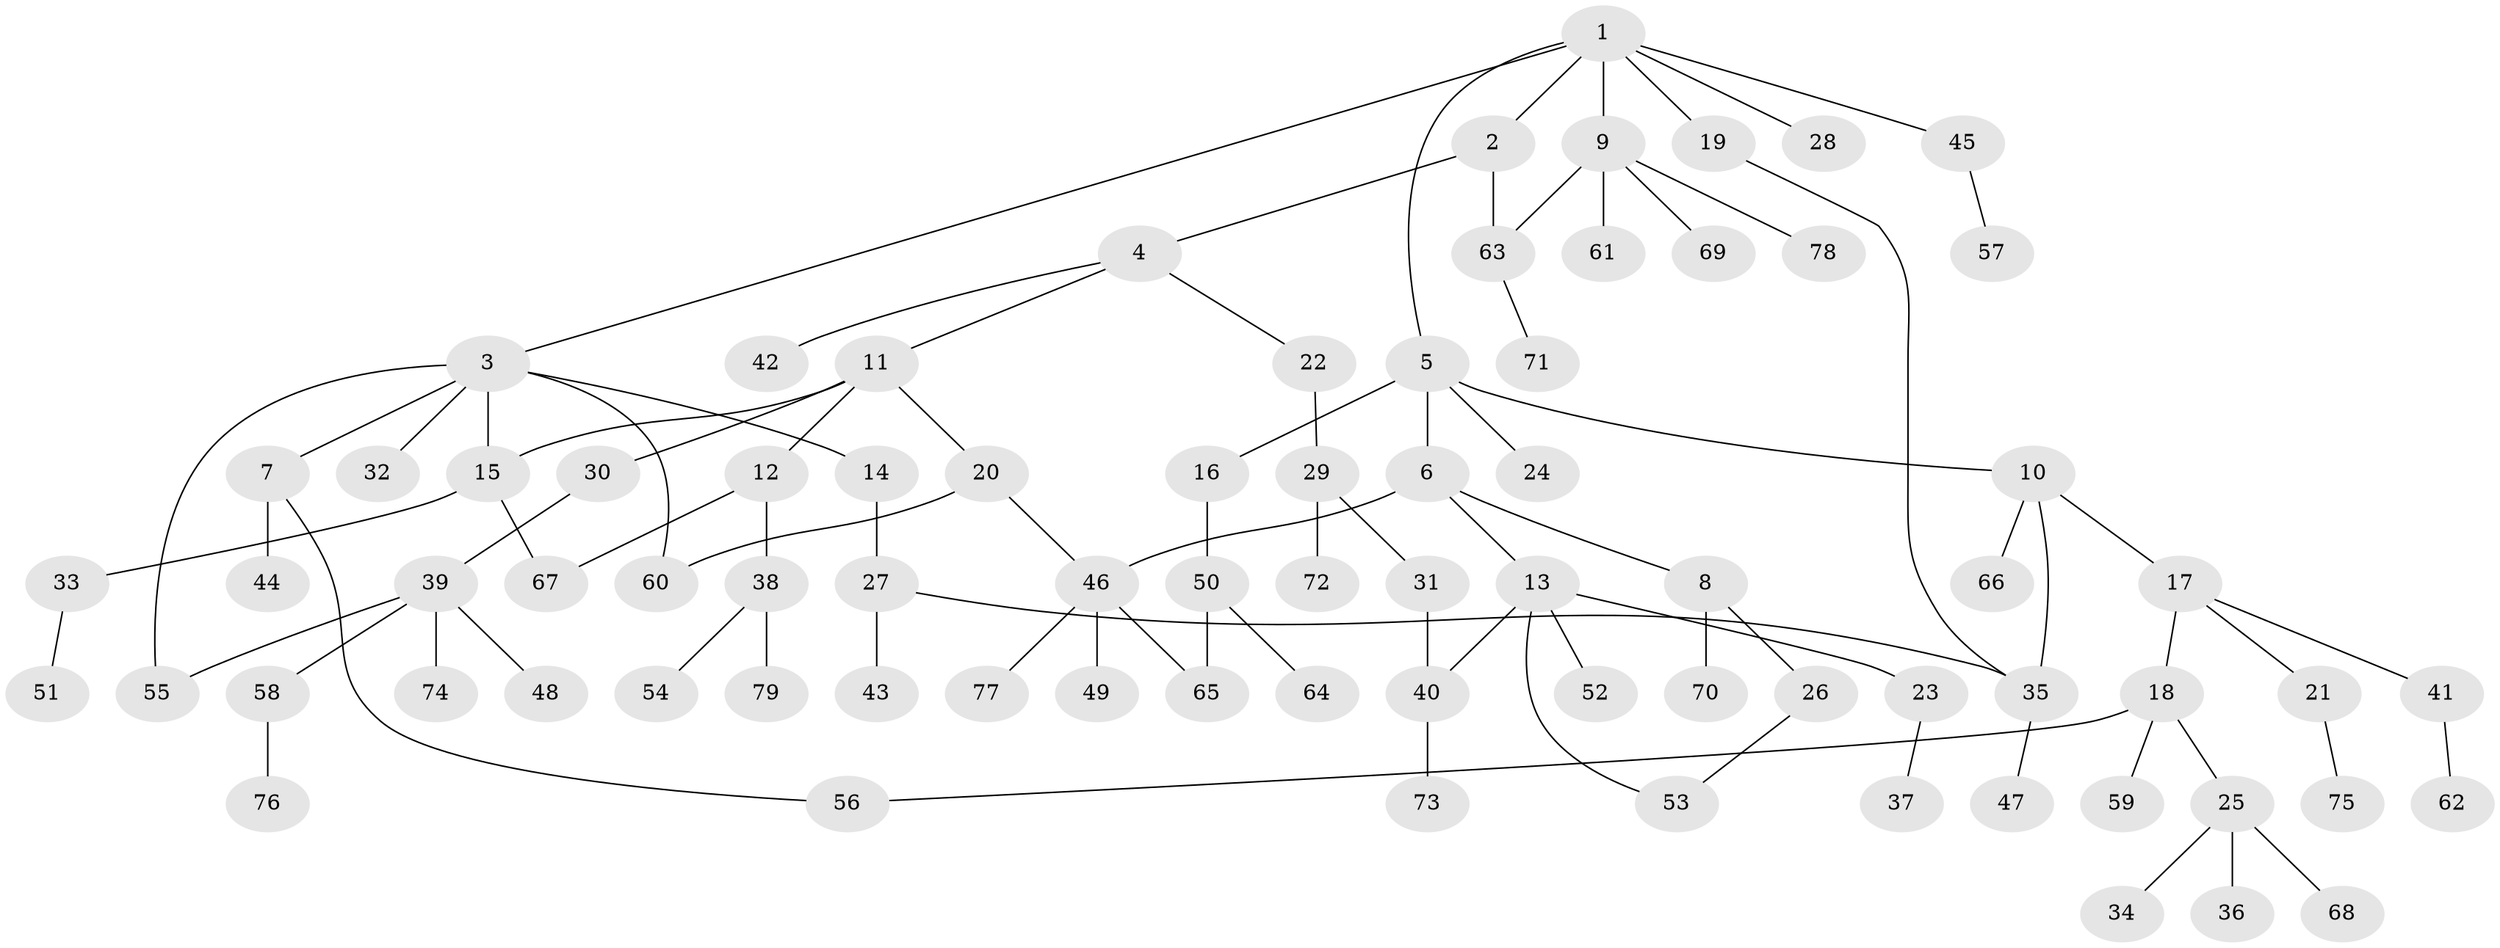 // coarse degree distribution, {11: 0.03225806451612903, 3: 0.12903225806451613, 10: 0.03225806451612903, 9: 0.03225806451612903, 4: 0.06451612903225806, 2: 0.25806451612903225, 1: 0.45161290322580644}
// Generated by graph-tools (version 1.1) at 2025/17/03/04/25 18:17:01]
// undirected, 79 vertices, 90 edges
graph export_dot {
graph [start="1"]
  node [color=gray90,style=filled];
  1;
  2;
  3;
  4;
  5;
  6;
  7;
  8;
  9;
  10;
  11;
  12;
  13;
  14;
  15;
  16;
  17;
  18;
  19;
  20;
  21;
  22;
  23;
  24;
  25;
  26;
  27;
  28;
  29;
  30;
  31;
  32;
  33;
  34;
  35;
  36;
  37;
  38;
  39;
  40;
  41;
  42;
  43;
  44;
  45;
  46;
  47;
  48;
  49;
  50;
  51;
  52;
  53;
  54;
  55;
  56;
  57;
  58;
  59;
  60;
  61;
  62;
  63;
  64;
  65;
  66;
  67;
  68;
  69;
  70;
  71;
  72;
  73;
  74;
  75;
  76;
  77;
  78;
  79;
  1 -- 2;
  1 -- 3;
  1 -- 5;
  1 -- 9;
  1 -- 19;
  1 -- 28;
  1 -- 45;
  2 -- 4;
  2 -- 63;
  3 -- 7;
  3 -- 14;
  3 -- 15;
  3 -- 32;
  3 -- 55;
  3 -- 60;
  4 -- 11;
  4 -- 22;
  4 -- 42;
  5 -- 6;
  5 -- 10;
  5 -- 16;
  5 -- 24;
  6 -- 8;
  6 -- 13;
  6 -- 46;
  7 -- 44;
  7 -- 56;
  8 -- 26;
  8 -- 70;
  9 -- 61;
  9 -- 63;
  9 -- 69;
  9 -- 78;
  10 -- 17;
  10 -- 66;
  10 -- 35;
  11 -- 12;
  11 -- 20;
  11 -- 30;
  11 -- 15;
  12 -- 38;
  12 -- 67;
  13 -- 23;
  13 -- 40;
  13 -- 52;
  13 -- 53;
  14 -- 27;
  15 -- 33;
  15 -- 67;
  16 -- 50;
  17 -- 18;
  17 -- 21;
  17 -- 41;
  18 -- 25;
  18 -- 59;
  18 -- 56;
  19 -- 35;
  20 -- 60;
  20 -- 46;
  21 -- 75;
  22 -- 29;
  23 -- 37;
  25 -- 34;
  25 -- 36;
  25 -- 68;
  26 -- 53;
  27 -- 35;
  27 -- 43;
  29 -- 31;
  29 -- 72;
  30 -- 39;
  31 -- 40;
  33 -- 51;
  35 -- 47;
  38 -- 54;
  38 -- 79;
  39 -- 48;
  39 -- 55;
  39 -- 58;
  39 -- 74;
  40 -- 73;
  41 -- 62;
  45 -- 57;
  46 -- 49;
  46 -- 77;
  46 -- 65;
  50 -- 64;
  50 -- 65;
  58 -- 76;
  63 -- 71;
}
